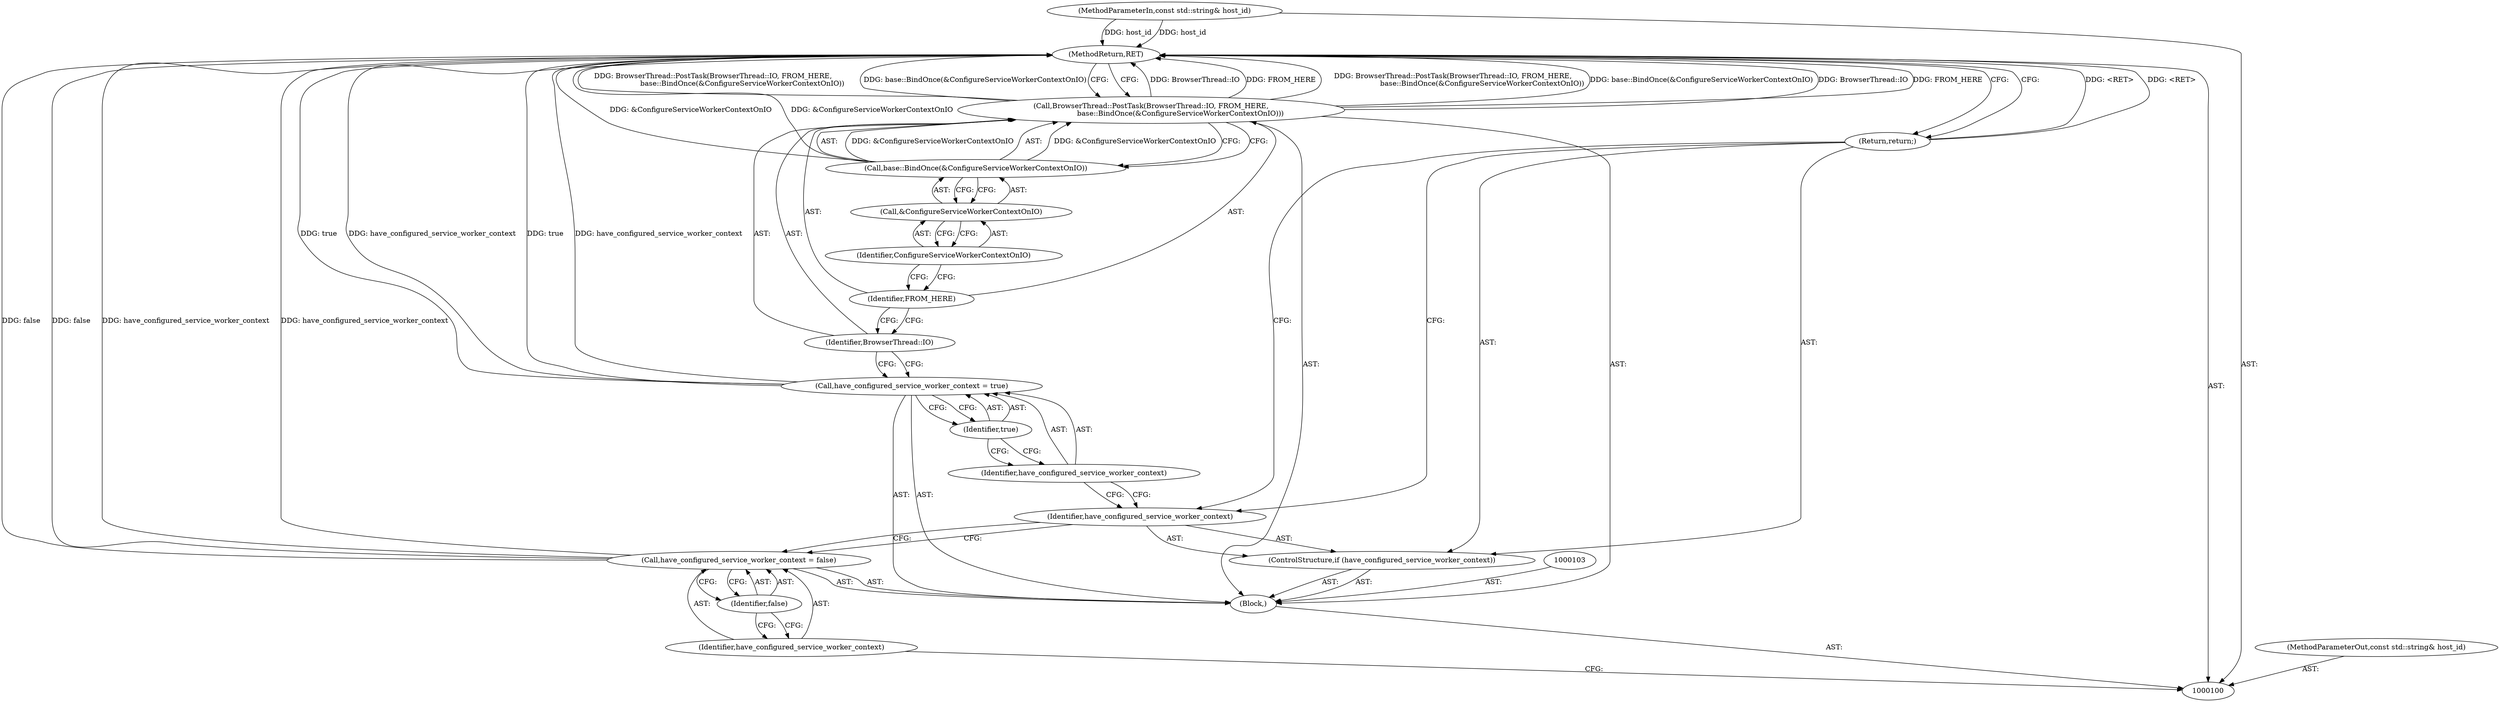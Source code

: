 digraph "0_Chrome_3c8e4852477d5b1e2da877808c998dc57db9460f_18" {
"1000119" [label="(MethodReturn,RET)"];
"1000101" [label="(MethodParameterIn,const std::string& host_id)"];
"1000145" [label="(MethodParameterOut,const std::string& host_id)"];
"1000102" [label="(Block,)"];
"1000104" [label="(Call,have_configured_service_worker_context = false)"];
"1000105" [label="(Identifier,have_configured_service_worker_context)"];
"1000106" [label="(Identifier,false)"];
"1000107" [label="(ControlStructure,if (have_configured_service_worker_context))"];
"1000108" [label="(Identifier,have_configured_service_worker_context)"];
"1000109" [label="(Return,return;)"];
"1000110" [label="(Call,have_configured_service_worker_context = true)"];
"1000111" [label="(Identifier,have_configured_service_worker_context)"];
"1000112" [label="(Identifier,true)"];
"1000113" [label="(Call,BrowserThread::PostTask(BrowserThread::IO, FROM_HERE,\n                          base::BindOnce(&ConfigureServiceWorkerContextOnIO)))"];
"1000114" [label="(Identifier,BrowserThread::IO)"];
"1000115" [label="(Identifier,FROM_HERE)"];
"1000116" [label="(Call,base::BindOnce(&ConfigureServiceWorkerContextOnIO))"];
"1000117" [label="(Call,&ConfigureServiceWorkerContextOnIO)"];
"1000118" [label="(Identifier,ConfigureServiceWorkerContextOnIO)"];
"1000119" -> "1000100"  [label="AST: "];
"1000119" -> "1000109"  [label="CFG: "];
"1000119" -> "1000113"  [label="CFG: "];
"1000116" -> "1000119"  [label="DDG: &ConfigureServiceWorkerContextOnIO"];
"1000104" -> "1000119"  [label="DDG: have_configured_service_worker_context"];
"1000104" -> "1000119"  [label="DDG: false"];
"1000113" -> "1000119"  [label="DDG: BrowserThread::IO"];
"1000113" -> "1000119"  [label="DDG: FROM_HERE"];
"1000113" -> "1000119"  [label="DDG: BrowserThread::PostTask(BrowserThread::IO, FROM_HERE,\n                          base::BindOnce(&ConfigureServiceWorkerContextOnIO))"];
"1000113" -> "1000119"  [label="DDG: base::BindOnce(&ConfigureServiceWorkerContextOnIO)"];
"1000110" -> "1000119"  [label="DDG: true"];
"1000110" -> "1000119"  [label="DDG: have_configured_service_worker_context"];
"1000101" -> "1000119"  [label="DDG: host_id"];
"1000109" -> "1000119"  [label="DDG: <RET>"];
"1000101" -> "1000100"  [label="AST: "];
"1000101" -> "1000119"  [label="DDG: host_id"];
"1000145" -> "1000100"  [label="AST: "];
"1000102" -> "1000100"  [label="AST: "];
"1000103" -> "1000102"  [label="AST: "];
"1000104" -> "1000102"  [label="AST: "];
"1000107" -> "1000102"  [label="AST: "];
"1000110" -> "1000102"  [label="AST: "];
"1000113" -> "1000102"  [label="AST: "];
"1000104" -> "1000102"  [label="AST: "];
"1000104" -> "1000106"  [label="CFG: "];
"1000105" -> "1000104"  [label="AST: "];
"1000106" -> "1000104"  [label="AST: "];
"1000108" -> "1000104"  [label="CFG: "];
"1000104" -> "1000119"  [label="DDG: have_configured_service_worker_context"];
"1000104" -> "1000119"  [label="DDG: false"];
"1000105" -> "1000104"  [label="AST: "];
"1000105" -> "1000100"  [label="CFG: "];
"1000106" -> "1000105"  [label="CFG: "];
"1000106" -> "1000104"  [label="AST: "];
"1000106" -> "1000105"  [label="CFG: "];
"1000104" -> "1000106"  [label="CFG: "];
"1000107" -> "1000102"  [label="AST: "];
"1000108" -> "1000107"  [label="AST: "];
"1000109" -> "1000107"  [label="AST: "];
"1000108" -> "1000107"  [label="AST: "];
"1000108" -> "1000104"  [label="CFG: "];
"1000109" -> "1000108"  [label="CFG: "];
"1000111" -> "1000108"  [label="CFG: "];
"1000109" -> "1000107"  [label="AST: "];
"1000109" -> "1000108"  [label="CFG: "];
"1000119" -> "1000109"  [label="CFG: "];
"1000109" -> "1000119"  [label="DDG: <RET>"];
"1000110" -> "1000102"  [label="AST: "];
"1000110" -> "1000112"  [label="CFG: "];
"1000111" -> "1000110"  [label="AST: "];
"1000112" -> "1000110"  [label="AST: "];
"1000114" -> "1000110"  [label="CFG: "];
"1000110" -> "1000119"  [label="DDG: true"];
"1000110" -> "1000119"  [label="DDG: have_configured_service_worker_context"];
"1000111" -> "1000110"  [label="AST: "];
"1000111" -> "1000108"  [label="CFG: "];
"1000112" -> "1000111"  [label="CFG: "];
"1000112" -> "1000110"  [label="AST: "];
"1000112" -> "1000111"  [label="CFG: "];
"1000110" -> "1000112"  [label="CFG: "];
"1000113" -> "1000102"  [label="AST: "];
"1000113" -> "1000116"  [label="CFG: "];
"1000114" -> "1000113"  [label="AST: "];
"1000115" -> "1000113"  [label="AST: "];
"1000116" -> "1000113"  [label="AST: "];
"1000119" -> "1000113"  [label="CFG: "];
"1000113" -> "1000119"  [label="DDG: BrowserThread::IO"];
"1000113" -> "1000119"  [label="DDG: FROM_HERE"];
"1000113" -> "1000119"  [label="DDG: BrowserThread::PostTask(BrowserThread::IO, FROM_HERE,\n                          base::BindOnce(&ConfigureServiceWorkerContextOnIO))"];
"1000113" -> "1000119"  [label="DDG: base::BindOnce(&ConfigureServiceWorkerContextOnIO)"];
"1000116" -> "1000113"  [label="DDG: &ConfigureServiceWorkerContextOnIO"];
"1000114" -> "1000113"  [label="AST: "];
"1000114" -> "1000110"  [label="CFG: "];
"1000115" -> "1000114"  [label="CFG: "];
"1000115" -> "1000113"  [label="AST: "];
"1000115" -> "1000114"  [label="CFG: "];
"1000118" -> "1000115"  [label="CFG: "];
"1000116" -> "1000113"  [label="AST: "];
"1000116" -> "1000117"  [label="CFG: "];
"1000117" -> "1000116"  [label="AST: "];
"1000113" -> "1000116"  [label="CFG: "];
"1000116" -> "1000119"  [label="DDG: &ConfigureServiceWorkerContextOnIO"];
"1000116" -> "1000113"  [label="DDG: &ConfigureServiceWorkerContextOnIO"];
"1000117" -> "1000116"  [label="AST: "];
"1000117" -> "1000118"  [label="CFG: "];
"1000118" -> "1000117"  [label="AST: "];
"1000116" -> "1000117"  [label="CFG: "];
"1000118" -> "1000117"  [label="AST: "];
"1000118" -> "1000115"  [label="CFG: "];
"1000117" -> "1000118"  [label="CFG: "];
}
